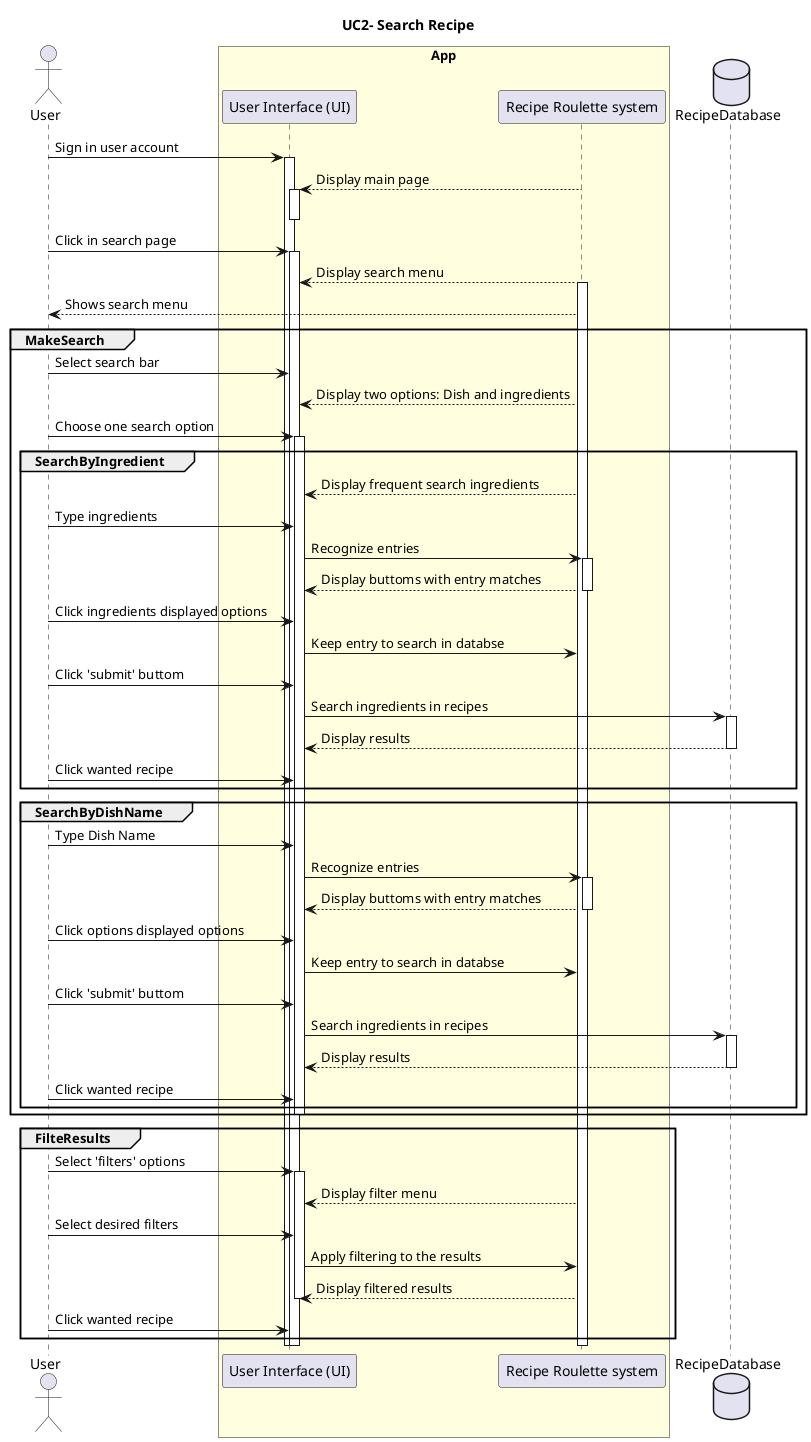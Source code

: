 @startuml
title: UC2- Search Recipe

actor "User" as user

box "App" #LightYellow
  participant "User Interface (UI)" as ui
  participant "Recipe Roulette system" as a
end box

database RecipeDatabase as RB


user -> ui: Sign in user account
activate ui
a --> ui: Display main page
activate ui
deactivate ui

user -> ui: Click in search page

activate ui
a --> ui: Display search menu
activate a
a --> user: Shows search menu

group MakeSearch
user -> ui: Select search bar
a --> ui: Display two options: Dish and ingredients
user -> ui: Choose one search option
activate ui

  group SearchByIngredient
  a --> ui: Display frequent search ingredients
  user -> ui: Type ingredients
  ui -> a: Recognize entries
  activate a
  a --> ui: Display buttoms with entry matches
  deactivate a
  user -> ui: Click ingredients displayed options
  ui -> a: Keep entry to search in databse
  user -> ui: Click 'submit' buttom
  ui -> RB: Search ingredients in recipes
  activate RB
  RB --> ui: Display results
  deactivate RB
  user -> ui: Click wanted recipe
  
  end group


  group SearchByDishName
    user -> ui: Type Dish Name
    ui -> a: Recognize entries
    activate a
    a --> ui: Display buttoms with entry matches
    deactivate a
    user -> ui: Click options displayed options
    ui -> a: Keep entry to search in databse
    user -> ui: Click 'submit' buttom
    ui -> RB: Search ingredients in recipes
    activate RB
    RB --> ui: Display results
    deactivate RB
    user -> ui: Click wanted recipe
  end group
deactivate ui

end group

group FilteResults
  user -> ui: Select 'filters' options
  activate ui
  a --> ui: Display filter menu
  user -> ui: Select desired filters
  ui -> a: Apply filtering to the results
  a --> ui: Display filtered results
  deactivate ui
  user -> ui: Click wanted recipe
  
end group
  
deactivate a
deactivate ui
deactivate ui
@enduml
